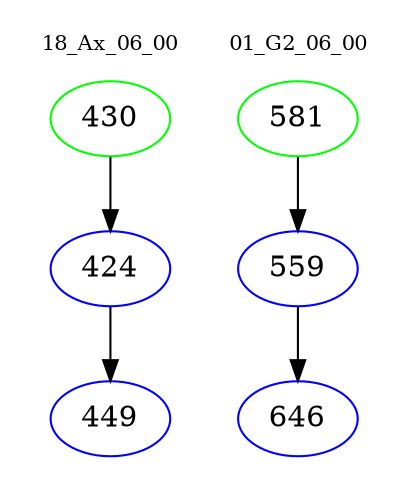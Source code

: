 digraph{
subgraph cluster_0 {
color = white
label = "18_Ax_06_00";
fontsize=10;
T0_430 [label="430", color="green"]
T0_430 -> T0_424 [color="black"]
T0_424 [label="424", color="blue"]
T0_424 -> T0_449 [color="black"]
T0_449 [label="449", color="blue"]
}
subgraph cluster_1 {
color = white
label = "01_G2_06_00";
fontsize=10;
T1_581 [label="581", color="green"]
T1_581 -> T1_559 [color="black"]
T1_559 [label="559", color="blue"]
T1_559 -> T1_646 [color="black"]
T1_646 [label="646", color="blue"]
}
}
